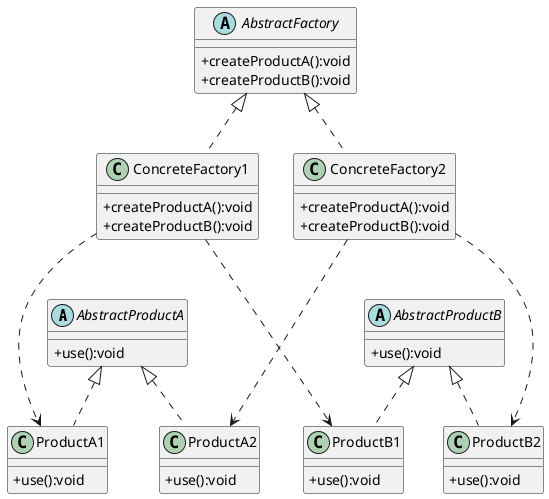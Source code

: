 @startuml
skinparam classAttributeIconSize 0
abstract class AbstractProductA {
    +use():void
}
class ProductA1 {
    +use():void
}
class ProductA2 {
    +use():void
}
abstract class AbstractProductB {
    +use():void
}
class ProductB1 {
    +use():void
}
class ProductB2 {
    +use():void
}

abstract class AbstractFactory {
    +createProductA():void
    +createProductB():void
}
class ConcreteFactory1 {
    +createProductA():void
    +createProductB():void
}
class ConcreteFactory2 {
    +createProductA():void
    +createProductB():void
}

AbstractFactory <|.. ConcreteFactory1
AbstractFactory <|.. ConcreteFactory2
AbstractProductA <|.. ProductA1
AbstractProductA <|.. ProductA2
AbstractProductB <|.. ProductB1
AbstractProductB <|.. ProductB2
ConcreteFactory1 ...> ProductA1
ConcreteFactory1 ...> ProductB1
ConcreteFactory2 ...> ProductA2
ConcreteFactory2 ...> ProductB2

'Client --> AbstractFactory
'Client --> AbstractProductA
'Client --> AbstractProductB

@enduml